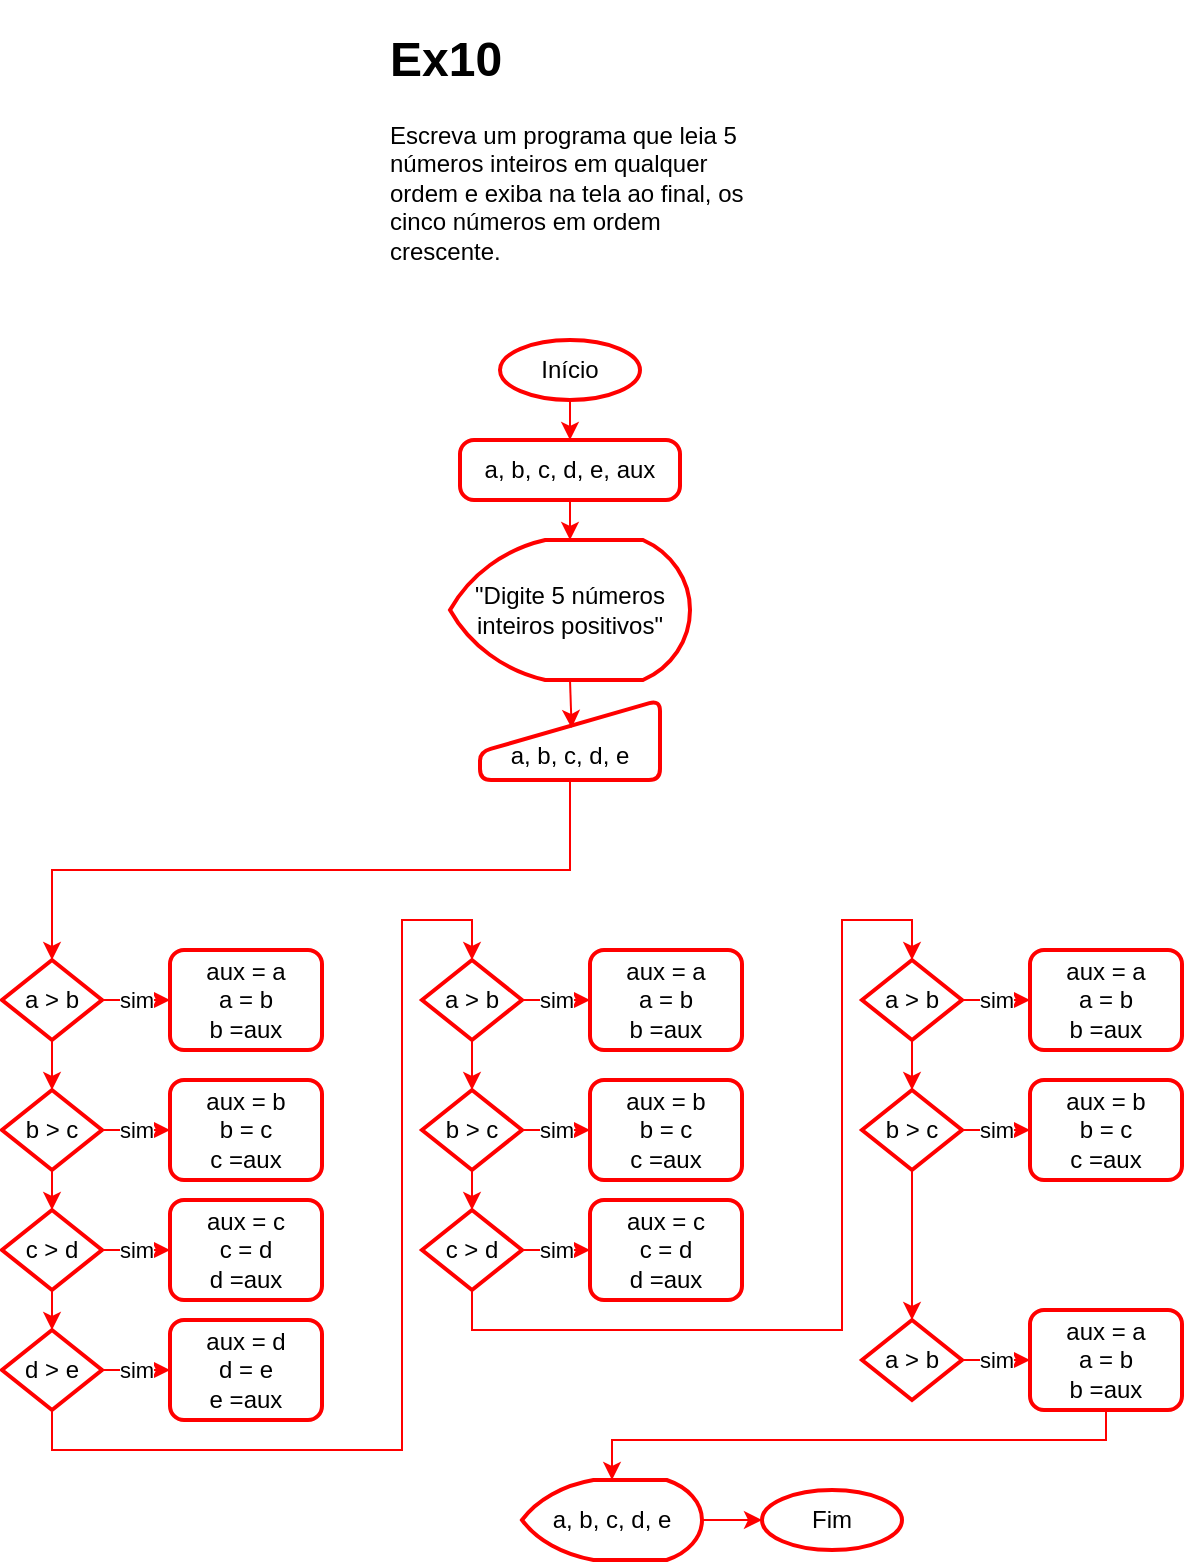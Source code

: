 <mxfile scale="1" border="0" version="23.1.7" type="device">
  <diagram name="Página-1" id="R1Gzd2DTqBvlz6hN5n_r">
    <mxGraphModel dx="989" dy="538" grid="1" gridSize="10" guides="1" tooltips="1" connect="1" arrows="1" fold="1" page="1" pageScale="1" pageWidth="827" pageHeight="1169" math="0" shadow="0">
      <root>
        <mxCell id="0" />
        <mxCell id="1" parent="0" />
        <mxCell id="GrgVELsmA6ujSyBhrtiI-6" style="edgeStyle=orthogonalEdgeStyle;rounded=0;orthogonalLoop=1;jettySize=auto;html=1;exitX=0.5;exitY=1;exitDx=0;exitDy=0;exitPerimeter=0;entryX=0.5;entryY=0;entryDx=0;entryDy=0;strokeColor=#FF0000;" parent="1" source="GrgVELsmA6ujSyBhrtiI-4" target="GrgVELsmA6ujSyBhrtiI-5" edge="1">
          <mxGeometry relative="1" as="geometry" />
        </mxCell>
        <mxCell id="GrgVELsmA6ujSyBhrtiI-4" value="Início" style="strokeWidth=2;html=1;shape=mxgraph.flowchart.start_2;whiteSpace=wrap;strokeColor=#FF0000;" parent="1" vertex="1">
          <mxGeometry x="379" y="200" width="70" height="30" as="geometry" />
        </mxCell>
        <mxCell id="GrgVELsmA6ujSyBhrtiI-5" value="a, b, c, d, e, aux" style="rounded=1;whiteSpace=wrap;html=1;absoluteArcSize=1;arcSize=14;strokeWidth=2;strokeColor=#FF0000;" parent="1" vertex="1">
          <mxGeometry x="359" y="250" width="110" height="30" as="geometry" />
        </mxCell>
        <mxCell id="GrgVELsmA6ujSyBhrtiI-7" value="&lt;br&gt;a, b, c, d, e" style="html=1;strokeWidth=2;shape=manualInput;whiteSpace=wrap;rounded=1;size=26;arcSize=11;strokeColor=#FF0000;" parent="1" vertex="1">
          <mxGeometry x="369" y="380" width="90" height="40" as="geometry" />
        </mxCell>
        <mxCell id="GrgVELsmA6ujSyBhrtiI-8" value="&quot;Digite 5 números inteiros positivos&quot;" style="strokeWidth=2;html=1;shape=mxgraph.flowchart.display;whiteSpace=wrap;strokeColor=#FF0000;" parent="1" vertex="1">
          <mxGeometry x="354" y="300" width="120" height="70" as="geometry" />
        </mxCell>
        <mxCell id="GrgVELsmA6ujSyBhrtiI-9" style="edgeStyle=orthogonalEdgeStyle;rounded=0;orthogonalLoop=1;jettySize=auto;html=1;exitX=0.5;exitY=1;exitDx=0;exitDy=0;entryX=0.5;entryY=0;entryDx=0;entryDy=0;entryPerimeter=0;strokeColor=#FF0000;" parent="1" source="GrgVELsmA6ujSyBhrtiI-5" target="GrgVELsmA6ujSyBhrtiI-8" edge="1">
          <mxGeometry relative="1" as="geometry" />
        </mxCell>
        <mxCell id="GrgVELsmA6ujSyBhrtiI-10" style="edgeStyle=orthogonalEdgeStyle;rounded=0;orthogonalLoop=1;jettySize=auto;html=1;exitX=0.5;exitY=1;exitDx=0;exitDy=0;exitPerimeter=0;entryX=0.509;entryY=0.35;entryDx=0;entryDy=0;entryPerimeter=0;strokeColor=#FF0000;" parent="1" source="GrgVELsmA6ujSyBhrtiI-8" target="GrgVELsmA6ujSyBhrtiI-7" edge="1">
          <mxGeometry relative="1" as="geometry" />
        </mxCell>
        <mxCell id="GrgVELsmA6ujSyBhrtiI-19" value="sim" style="edgeStyle=orthogonalEdgeStyle;rounded=0;orthogonalLoop=1;jettySize=auto;html=1;exitX=1;exitY=0.5;exitDx=0;exitDy=0;exitPerimeter=0;entryX=0;entryY=0.5;entryDx=0;entryDy=0;strokeColor=#FF0000;" parent="1" source="GrgVELsmA6ujSyBhrtiI-11" target="GrgVELsmA6ujSyBhrtiI-12" edge="1">
          <mxGeometry relative="1" as="geometry" />
        </mxCell>
        <mxCell id="GrgVELsmA6ujSyBhrtiI-11" value="a &amp;gt; b" style="strokeWidth=2;html=1;shape=mxgraph.flowchart.decision;whiteSpace=wrap;strokeColor=#FF0000;" parent="1" vertex="1">
          <mxGeometry x="130" y="510" width="50" height="40" as="geometry" />
        </mxCell>
        <mxCell id="GrgVELsmA6ujSyBhrtiI-12" value="aux = a&lt;br&gt;a = b&lt;br&gt;b =aux" style="rounded=1;whiteSpace=wrap;html=1;absoluteArcSize=1;arcSize=14;strokeWidth=2;strokeColor=#FF0000;" parent="1" vertex="1">
          <mxGeometry x="214" y="505" width="76" height="50" as="geometry" />
        </mxCell>
        <mxCell id="GrgVELsmA6ujSyBhrtiI-23" value="sim" style="edgeStyle=orthogonalEdgeStyle;rounded=0;orthogonalLoop=1;jettySize=auto;html=1;exitX=1;exitY=0.5;exitDx=0;exitDy=0;exitPerimeter=0;entryX=0;entryY=0.5;entryDx=0;entryDy=0;strokeColor=#FF0000;" parent="1" source="GrgVELsmA6ujSyBhrtiI-13" target="GrgVELsmA6ujSyBhrtiI-14" edge="1">
          <mxGeometry relative="1" as="geometry" />
        </mxCell>
        <mxCell id="GrgVELsmA6ujSyBhrtiI-13" value="b &amp;gt; c" style="strokeWidth=2;html=1;shape=mxgraph.flowchart.decision;whiteSpace=wrap;strokeColor=#FF0000;" parent="1" vertex="1">
          <mxGeometry x="130" y="575" width="50" height="40" as="geometry" />
        </mxCell>
        <mxCell id="GrgVELsmA6ujSyBhrtiI-14" value="aux = b&lt;br&gt;b = c&lt;br&gt;c =aux" style="rounded=1;whiteSpace=wrap;html=1;absoluteArcSize=1;arcSize=14;strokeWidth=2;strokeColor=#FF0000;" parent="1" vertex="1">
          <mxGeometry x="214" y="570" width="76" height="50" as="geometry" />
        </mxCell>
        <mxCell id="GrgVELsmA6ujSyBhrtiI-24" value="sim" style="edgeStyle=orthogonalEdgeStyle;rounded=0;orthogonalLoop=1;jettySize=auto;html=1;exitX=1;exitY=0.5;exitDx=0;exitDy=0;exitPerimeter=0;entryX=0;entryY=0.5;entryDx=0;entryDy=0;strokeColor=#FF0000;" parent="1" source="GrgVELsmA6ujSyBhrtiI-15" target="GrgVELsmA6ujSyBhrtiI-16" edge="1">
          <mxGeometry relative="1" as="geometry" />
        </mxCell>
        <mxCell id="GrgVELsmA6ujSyBhrtiI-15" value="c &amp;gt; d" style="strokeWidth=2;html=1;shape=mxgraph.flowchart.decision;whiteSpace=wrap;strokeColor=#FF0000;" parent="1" vertex="1">
          <mxGeometry x="130" y="635" width="50" height="40" as="geometry" />
        </mxCell>
        <mxCell id="GrgVELsmA6ujSyBhrtiI-16" value="aux = c&lt;br&gt;c = d&lt;br&gt;d =aux" style="rounded=1;whiteSpace=wrap;html=1;absoluteArcSize=1;arcSize=14;strokeWidth=2;strokeColor=#FF0000;" parent="1" vertex="1">
          <mxGeometry x="214" y="630" width="76" height="50" as="geometry" />
        </mxCell>
        <mxCell id="GrgVELsmA6ujSyBhrtiI-25" value="sim" style="edgeStyle=orthogonalEdgeStyle;rounded=0;orthogonalLoop=1;jettySize=auto;html=1;exitX=1;exitY=0.5;exitDx=0;exitDy=0;exitPerimeter=0;entryX=0;entryY=0.5;entryDx=0;entryDy=0;strokeColor=#FF0000;" parent="1" source="GrgVELsmA6ujSyBhrtiI-17" target="GrgVELsmA6ujSyBhrtiI-18" edge="1">
          <mxGeometry relative="1" as="geometry" />
        </mxCell>
        <mxCell id="GrgVELsmA6ujSyBhrtiI-17" value="d &amp;gt; e" style="strokeWidth=2;html=1;shape=mxgraph.flowchart.decision;whiteSpace=wrap;strokeColor=#FF0000;" parent="1" vertex="1">
          <mxGeometry x="130" y="695" width="50" height="40" as="geometry" />
        </mxCell>
        <mxCell id="GrgVELsmA6ujSyBhrtiI-18" value="aux = d&lt;br&gt;d = e&lt;br&gt;e =aux" style="rounded=1;whiteSpace=wrap;html=1;absoluteArcSize=1;arcSize=14;strokeWidth=2;strokeColor=#FF0000;" parent="1" vertex="1">
          <mxGeometry x="214" y="690" width="76" height="50" as="geometry" />
        </mxCell>
        <mxCell id="GrgVELsmA6ujSyBhrtiI-20" style="edgeStyle=orthogonalEdgeStyle;rounded=0;orthogonalLoop=1;jettySize=auto;html=1;exitX=0.5;exitY=1;exitDx=0;exitDy=0;exitPerimeter=0;entryX=0.5;entryY=0;entryDx=0;entryDy=0;entryPerimeter=0;strokeColor=#FF0000;" parent="1" source="GrgVELsmA6ujSyBhrtiI-11" target="GrgVELsmA6ujSyBhrtiI-13" edge="1">
          <mxGeometry relative="1" as="geometry" />
        </mxCell>
        <mxCell id="GrgVELsmA6ujSyBhrtiI-21" style="edgeStyle=orthogonalEdgeStyle;rounded=0;orthogonalLoop=1;jettySize=auto;html=1;exitX=0.5;exitY=1;exitDx=0;exitDy=0;exitPerimeter=0;entryX=0.5;entryY=0;entryDx=0;entryDy=0;entryPerimeter=0;strokeColor=#FF0000;" parent="1" source="GrgVELsmA6ujSyBhrtiI-13" target="GrgVELsmA6ujSyBhrtiI-15" edge="1">
          <mxGeometry relative="1" as="geometry" />
        </mxCell>
        <mxCell id="GrgVELsmA6ujSyBhrtiI-22" style="edgeStyle=orthogonalEdgeStyle;rounded=0;orthogonalLoop=1;jettySize=auto;html=1;exitX=0.5;exitY=1;exitDx=0;exitDy=0;exitPerimeter=0;entryX=0.5;entryY=0;entryDx=0;entryDy=0;entryPerimeter=0;strokeColor=#FF0000;" parent="1" source="GrgVELsmA6ujSyBhrtiI-15" target="GrgVELsmA6ujSyBhrtiI-17" edge="1">
          <mxGeometry relative="1" as="geometry" />
        </mxCell>
        <mxCell id="GrgVELsmA6ujSyBhrtiI-26" style="edgeStyle=orthogonalEdgeStyle;rounded=0;orthogonalLoop=1;jettySize=auto;html=1;exitX=0.5;exitY=1;exitDx=0;exitDy=0;entryX=0.5;entryY=0;entryDx=0;entryDy=0;entryPerimeter=0;strokeColor=#FF0000;" parent="1" source="GrgVELsmA6ujSyBhrtiI-7" target="GrgVELsmA6ujSyBhrtiI-11" edge="1">
          <mxGeometry relative="1" as="geometry" />
        </mxCell>
        <mxCell id="GrgVELsmA6ujSyBhrtiI-27" value="sim" style="edgeStyle=orthogonalEdgeStyle;rounded=0;orthogonalLoop=1;jettySize=auto;html=1;exitX=1;exitY=0.5;exitDx=0;exitDy=0;exitPerimeter=0;entryX=0;entryY=0.5;entryDx=0;entryDy=0;strokeColor=#FF0000;" parent="1" source="GrgVELsmA6ujSyBhrtiI-28" target="GrgVELsmA6ujSyBhrtiI-29" edge="1">
          <mxGeometry relative="1" as="geometry" />
        </mxCell>
        <mxCell id="GrgVELsmA6ujSyBhrtiI-28" value="a &amp;gt; b" style="strokeWidth=2;html=1;shape=mxgraph.flowchart.decision;whiteSpace=wrap;strokeColor=#FF0000;" parent="1" vertex="1">
          <mxGeometry x="340" y="510" width="50" height="40" as="geometry" />
        </mxCell>
        <mxCell id="GrgVELsmA6ujSyBhrtiI-29" value="aux = a&lt;br&gt;a = b&lt;br&gt;b =aux" style="rounded=1;whiteSpace=wrap;html=1;absoluteArcSize=1;arcSize=14;strokeWidth=2;strokeColor=#FF0000;" parent="1" vertex="1">
          <mxGeometry x="424" y="505" width="76" height="50" as="geometry" />
        </mxCell>
        <mxCell id="GrgVELsmA6ujSyBhrtiI-30" value="sim" style="edgeStyle=orthogonalEdgeStyle;rounded=0;orthogonalLoop=1;jettySize=auto;html=1;exitX=1;exitY=0.5;exitDx=0;exitDy=0;exitPerimeter=0;entryX=0;entryY=0.5;entryDx=0;entryDy=0;strokeColor=#FF0000;" parent="1" source="GrgVELsmA6ujSyBhrtiI-31" target="GrgVELsmA6ujSyBhrtiI-32" edge="1">
          <mxGeometry relative="1" as="geometry" />
        </mxCell>
        <mxCell id="GrgVELsmA6ujSyBhrtiI-31" value="b &amp;gt; c" style="strokeWidth=2;html=1;shape=mxgraph.flowchart.decision;whiteSpace=wrap;strokeColor=#FF0000;" parent="1" vertex="1">
          <mxGeometry x="340" y="575" width="50" height="40" as="geometry" />
        </mxCell>
        <mxCell id="GrgVELsmA6ujSyBhrtiI-32" value="aux = b&lt;br&gt;b = c&lt;br&gt;c =aux" style="rounded=1;whiteSpace=wrap;html=1;absoluteArcSize=1;arcSize=14;strokeWidth=2;strokeColor=#FF0000;" parent="1" vertex="1">
          <mxGeometry x="424" y="570" width="76" height="50" as="geometry" />
        </mxCell>
        <mxCell id="GrgVELsmA6ujSyBhrtiI-33" value="sim" style="edgeStyle=orthogonalEdgeStyle;rounded=0;orthogonalLoop=1;jettySize=auto;html=1;exitX=1;exitY=0.5;exitDx=0;exitDy=0;exitPerimeter=0;entryX=0;entryY=0.5;entryDx=0;entryDy=0;strokeColor=#FF0000;" parent="1" source="GrgVELsmA6ujSyBhrtiI-34" target="GrgVELsmA6ujSyBhrtiI-35" edge="1">
          <mxGeometry relative="1" as="geometry" />
        </mxCell>
        <mxCell id="GrgVELsmA6ujSyBhrtiI-34" value="c &amp;gt; d" style="strokeWidth=2;html=1;shape=mxgraph.flowchart.decision;whiteSpace=wrap;strokeColor=#FF0000;" parent="1" vertex="1">
          <mxGeometry x="340" y="635" width="50" height="40" as="geometry" />
        </mxCell>
        <mxCell id="GrgVELsmA6ujSyBhrtiI-35" value="aux = c&lt;br&gt;c = d&lt;br&gt;d =aux" style="rounded=1;whiteSpace=wrap;html=1;absoluteArcSize=1;arcSize=14;strokeWidth=2;strokeColor=#FF0000;" parent="1" vertex="1">
          <mxGeometry x="424" y="630" width="76" height="50" as="geometry" />
        </mxCell>
        <mxCell id="GrgVELsmA6ujSyBhrtiI-36" style="edgeStyle=orthogonalEdgeStyle;rounded=0;orthogonalLoop=1;jettySize=auto;html=1;exitX=0.5;exitY=1;exitDx=0;exitDy=0;exitPerimeter=0;entryX=0.5;entryY=0;entryDx=0;entryDy=0;entryPerimeter=0;strokeColor=#FF0000;" parent="1" source="GrgVELsmA6ujSyBhrtiI-28" target="GrgVELsmA6ujSyBhrtiI-31" edge="1">
          <mxGeometry relative="1" as="geometry" />
        </mxCell>
        <mxCell id="GrgVELsmA6ujSyBhrtiI-37" style="edgeStyle=orthogonalEdgeStyle;rounded=0;orthogonalLoop=1;jettySize=auto;html=1;exitX=0.5;exitY=1;exitDx=0;exitDy=0;exitPerimeter=0;entryX=0.5;entryY=0;entryDx=0;entryDy=0;entryPerimeter=0;strokeColor=#FF0000;" parent="1" source="GrgVELsmA6ujSyBhrtiI-31" target="GrgVELsmA6ujSyBhrtiI-34" edge="1">
          <mxGeometry relative="1" as="geometry" />
        </mxCell>
        <mxCell id="GrgVELsmA6ujSyBhrtiI-38" style="edgeStyle=orthogonalEdgeStyle;rounded=0;orthogonalLoop=1;jettySize=auto;html=1;exitX=0.5;exitY=1;exitDx=0;exitDy=0;exitPerimeter=0;entryX=0.5;entryY=0;entryDx=0;entryDy=0;entryPerimeter=0;strokeColor=#FF0000;" parent="1" source="GrgVELsmA6ujSyBhrtiI-17" target="GrgVELsmA6ujSyBhrtiI-28" edge="1">
          <mxGeometry relative="1" as="geometry">
            <Array as="points">
              <mxPoint x="155" y="755" />
              <mxPoint x="330" y="755" />
              <mxPoint x="330" y="490" />
              <mxPoint x="365" y="490" />
            </Array>
          </mxGeometry>
        </mxCell>
        <mxCell id="GrgVELsmA6ujSyBhrtiI-39" value="sim" style="edgeStyle=orthogonalEdgeStyle;rounded=0;orthogonalLoop=1;jettySize=auto;html=1;exitX=1;exitY=0.5;exitDx=0;exitDy=0;exitPerimeter=0;entryX=0;entryY=0.5;entryDx=0;entryDy=0;strokeColor=#FF0000;" parent="1" source="GrgVELsmA6ujSyBhrtiI-40" target="GrgVELsmA6ujSyBhrtiI-41" edge="1">
          <mxGeometry relative="1" as="geometry" />
        </mxCell>
        <mxCell id="GrgVELsmA6ujSyBhrtiI-40" value="a &amp;gt; b" style="strokeWidth=2;html=1;shape=mxgraph.flowchart.decision;whiteSpace=wrap;strokeColor=#FF0000;" parent="1" vertex="1">
          <mxGeometry x="560" y="510" width="50" height="40" as="geometry" />
        </mxCell>
        <mxCell id="GrgVELsmA6ujSyBhrtiI-41" value="aux = a&lt;br&gt;a = b&lt;br&gt;b =aux" style="rounded=1;whiteSpace=wrap;html=1;absoluteArcSize=1;arcSize=14;strokeWidth=2;strokeColor=#FF0000;" parent="1" vertex="1">
          <mxGeometry x="644" y="505" width="76" height="50" as="geometry" />
        </mxCell>
        <mxCell id="GrgVELsmA6ujSyBhrtiI-42" value="sim" style="edgeStyle=orthogonalEdgeStyle;rounded=0;orthogonalLoop=1;jettySize=auto;html=1;exitX=1;exitY=0.5;exitDx=0;exitDy=0;exitPerimeter=0;entryX=0;entryY=0.5;entryDx=0;entryDy=0;strokeColor=#FF0000;" parent="1" source="GrgVELsmA6ujSyBhrtiI-43" target="GrgVELsmA6ujSyBhrtiI-44" edge="1">
          <mxGeometry relative="1" as="geometry" />
        </mxCell>
        <mxCell id="GrgVELsmA6ujSyBhrtiI-43" value="b &amp;gt; c" style="strokeWidth=2;html=1;shape=mxgraph.flowchart.decision;whiteSpace=wrap;strokeColor=#FF0000;" parent="1" vertex="1">
          <mxGeometry x="560" y="575" width="50" height="40" as="geometry" />
        </mxCell>
        <mxCell id="GrgVELsmA6ujSyBhrtiI-44" value="aux = b&lt;br&gt;b = c&lt;br&gt;c =aux" style="rounded=1;whiteSpace=wrap;html=1;absoluteArcSize=1;arcSize=14;strokeWidth=2;strokeColor=#FF0000;" parent="1" vertex="1">
          <mxGeometry x="644" y="570" width="76" height="50" as="geometry" />
        </mxCell>
        <mxCell id="GrgVELsmA6ujSyBhrtiI-45" style="edgeStyle=orthogonalEdgeStyle;rounded=0;orthogonalLoop=1;jettySize=auto;html=1;exitX=0.5;exitY=1;exitDx=0;exitDy=0;exitPerimeter=0;entryX=0.5;entryY=0;entryDx=0;entryDy=0;entryPerimeter=0;strokeColor=#FF0000;" parent="1" source="GrgVELsmA6ujSyBhrtiI-40" target="GrgVELsmA6ujSyBhrtiI-43" edge="1">
          <mxGeometry relative="1" as="geometry" />
        </mxCell>
        <mxCell id="GrgVELsmA6ujSyBhrtiI-46" style="edgeStyle=orthogonalEdgeStyle;rounded=0;orthogonalLoop=1;jettySize=auto;html=1;exitX=0.5;exitY=1;exitDx=0;exitDy=0;exitPerimeter=0;entryX=0.5;entryY=0;entryDx=0;entryDy=0;entryPerimeter=0;strokeColor=#FF0000;" parent="1" source="GrgVELsmA6ujSyBhrtiI-34" target="GrgVELsmA6ujSyBhrtiI-40" edge="1">
          <mxGeometry relative="1" as="geometry">
            <Array as="points">
              <mxPoint x="365" y="695" />
              <mxPoint x="550" y="695" />
              <mxPoint x="550" y="490" />
              <mxPoint x="585" y="490" />
            </Array>
          </mxGeometry>
        </mxCell>
        <mxCell id="GrgVELsmA6ujSyBhrtiI-47" value="sim" style="edgeStyle=orthogonalEdgeStyle;rounded=0;orthogonalLoop=1;jettySize=auto;html=1;exitX=1;exitY=0.5;exitDx=0;exitDy=0;exitPerimeter=0;entryX=0;entryY=0.5;entryDx=0;entryDy=0;strokeColor=#FF0000;" parent="1" source="GrgVELsmA6ujSyBhrtiI-48" target="GrgVELsmA6ujSyBhrtiI-49" edge="1">
          <mxGeometry relative="1" as="geometry" />
        </mxCell>
        <mxCell id="GrgVELsmA6ujSyBhrtiI-48" value="a &amp;gt; b" style="strokeWidth=2;html=1;shape=mxgraph.flowchart.decision;whiteSpace=wrap;strokeColor=#FF0000;" parent="1" vertex="1">
          <mxGeometry x="560" y="690" width="50" height="40" as="geometry" />
        </mxCell>
        <mxCell id="GrgVELsmA6ujSyBhrtiI-61" style="edgeStyle=orthogonalEdgeStyle;rounded=0;orthogonalLoop=1;jettySize=auto;html=1;exitX=0.5;exitY=1;exitDx=0;exitDy=0;entryX=0.5;entryY=0;entryDx=0;entryDy=0;entryPerimeter=0;strokeColor=#FF0000;" parent="1" source="GrgVELsmA6ujSyBhrtiI-49" target="GrgVELsmA6ujSyBhrtiI-51" edge="1">
          <mxGeometry relative="1" as="geometry">
            <mxPoint x="620" y="480" as="targetPoint" />
            <Array as="points">
              <mxPoint x="682" y="750" />
              <mxPoint x="435" y="750" />
            </Array>
          </mxGeometry>
        </mxCell>
        <mxCell id="GrgVELsmA6ujSyBhrtiI-49" value="aux = a&lt;br&gt;a = b&lt;br&gt;b =aux" style="rounded=1;whiteSpace=wrap;html=1;absoluteArcSize=1;arcSize=14;strokeWidth=2;strokeColor=#FF0000;" parent="1" vertex="1">
          <mxGeometry x="644" y="685" width="76" height="50" as="geometry" />
        </mxCell>
        <mxCell id="GrgVELsmA6ujSyBhrtiI-50" style="edgeStyle=orthogonalEdgeStyle;rounded=0;orthogonalLoop=1;jettySize=auto;html=1;exitX=0.5;exitY=1;exitDx=0;exitDy=0;exitPerimeter=0;entryX=0.5;entryY=0;entryDx=0;entryDy=0;entryPerimeter=0;strokeColor=#FF0000;" parent="1" source="GrgVELsmA6ujSyBhrtiI-43" target="GrgVELsmA6ujSyBhrtiI-48" edge="1">
          <mxGeometry relative="1" as="geometry" />
        </mxCell>
        <mxCell id="GrgVELsmA6ujSyBhrtiI-51" value="a, b, c, d, e" style="strokeWidth=2;html=1;shape=mxgraph.flowchart.display;whiteSpace=wrap;strokeColor=#FF0000;" parent="1" vertex="1">
          <mxGeometry x="390" y="770" width="90" height="40" as="geometry" />
        </mxCell>
        <mxCell id="GrgVELsmA6ujSyBhrtiI-52" value="Fim" style="strokeWidth=2;html=1;shape=mxgraph.flowchart.start_2;whiteSpace=wrap;strokeColor=#FF0000;" parent="1" vertex="1">
          <mxGeometry x="510" y="775" width="70" height="30" as="geometry" />
        </mxCell>
        <mxCell id="GrgVELsmA6ujSyBhrtiI-53" style="edgeStyle=orthogonalEdgeStyle;rounded=0;orthogonalLoop=1;jettySize=auto;html=1;exitX=1;exitY=0.5;exitDx=0;exitDy=0;exitPerimeter=0;entryX=0;entryY=0.5;entryDx=0;entryDy=0;entryPerimeter=0;strokeColor=#FF0000;" parent="1" source="GrgVELsmA6ujSyBhrtiI-51" target="GrgVELsmA6ujSyBhrtiI-52" edge="1">
          <mxGeometry relative="1" as="geometry" />
        </mxCell>
        <mxCell id="PubkGRfJeTLWv4sKoxuG-1" value="&lt;h1&gt;Ex10&lt;/h1&gt;&lt;p&gt;Escreva um programa que leia 5 números inteiros em qualquer ordem e exiba na tela ao final, os cinco números em ordem crescente.&lt;br&gt;&lt;/p&gt;" style="text;html=1;spacing=5;spacingTop=-20;whiteSpace=wrap;overflow=hidden;rounded=0;" vertex="1" parent="1">
          <mxGeometry x="319" y="40" width="190" height="130" as="geometry" />
        </mxCell>
      </root>
    </mxGraphModel>
  </diagram>
</mxfile>
